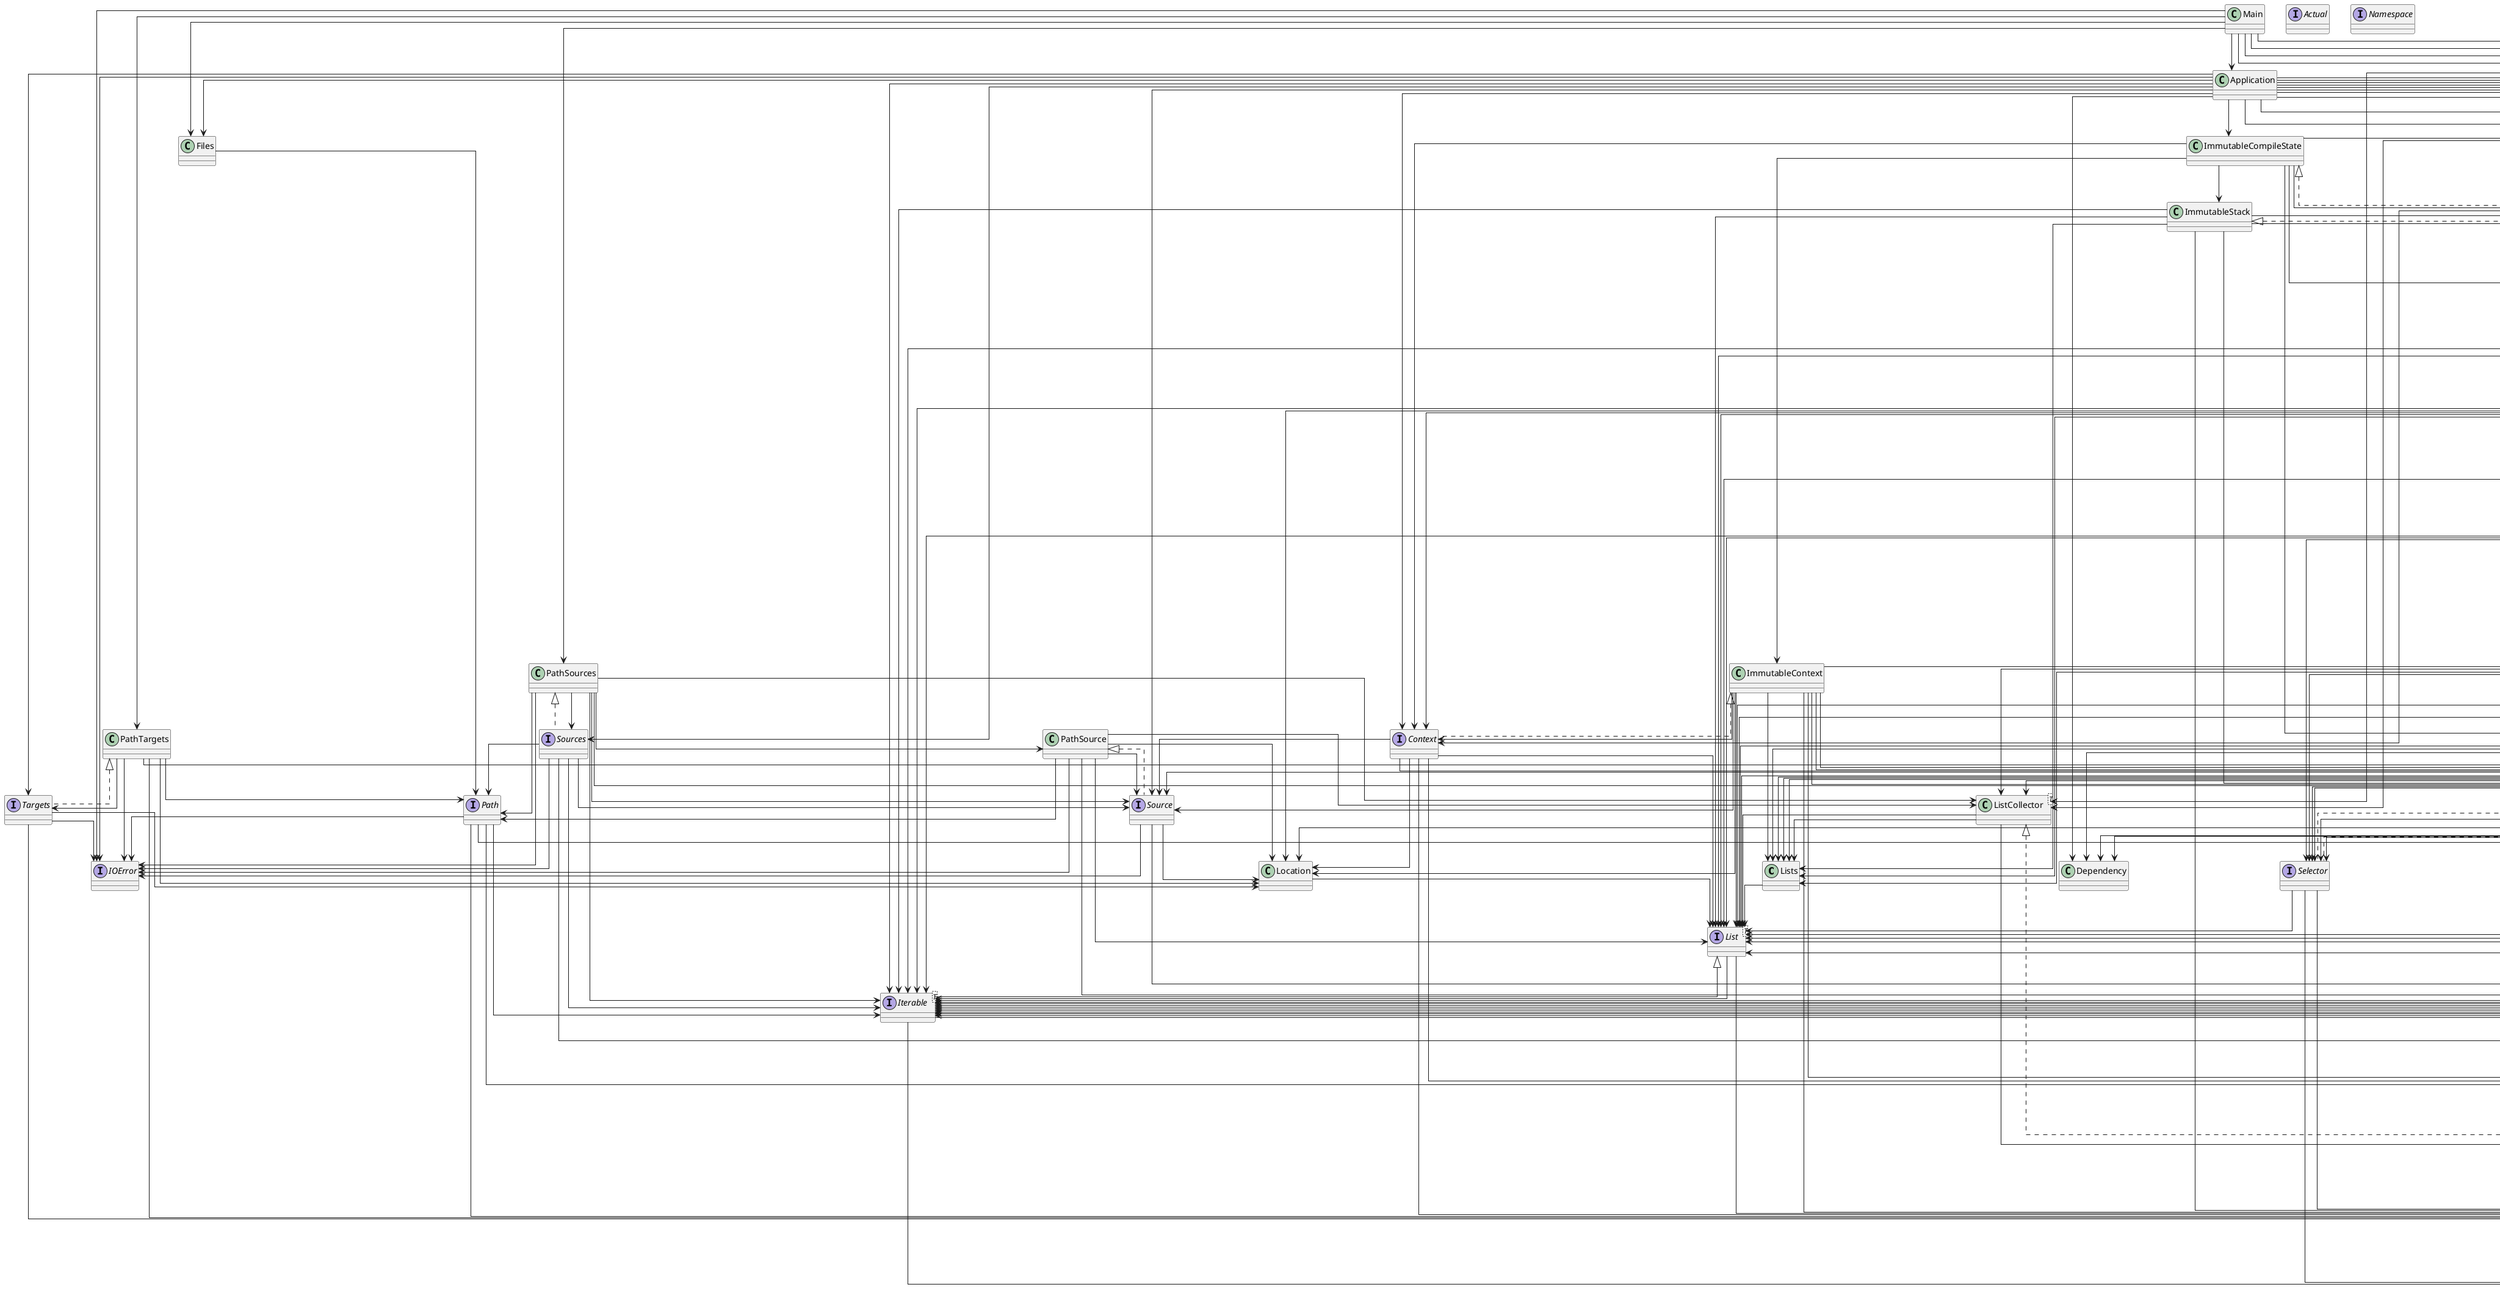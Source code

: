 @startuml
skinparam linetype ortho
class Lists {
}
class Files {
}
interface Actual {
}
interface Namespace {
}
interface Collector<T, C> {
}
class EmptyHead<T> {
}
EmptyHead <|.. Head
class FlatMapHead<T, R> {
}
FlatMapHead <|.. Head
interface Head<T> {
}
class HeadedIter<T> {
}
HeadedIter <|.. Iter
class MapHead<T, R> {
}
MapHead <|.. Head
class RangeHead {
}
RangeHead <|.. Head
class SingleHead<T> {
}
SingleHead <|.. Head
interface Iter<T> {
}
class Iters {
}
class Joiner {
}
Joiner <|.. Collector
interface Iterable<T> {
}
interface List<T> {
}
List <|-- Iterable
class ListCollector<T> {
}
ListCollector <|.. Collector
class Console {
}
interface IOError {
}
interface Path {
}
class None<T> {
}
None <|.. Option
interface Option<T> {
}
class Some<T> {
}
Some <|.. Option
class Err<T, X> {
}
Err <|.. Result
class Ok<T, X> {
}
Ok <|.. Result
interface Result<T, X> {
}
class Characters {
}
class Strings {
}
interface Tuple2<A, B> {
}
class Tuple2Impl<A, B> {
}
Tuple2Impl <|.. Tuple2
class Application {
}
interface CompileState {
}
interface Composable<T, R> {
}
interface Context {
}
class ConstructionCaller {
}
ConstructionCaller <|.. Caller
class ConstructorHeader {
}
ConstructorHeader <|.. MethodHeader
class Definition {
}
interface MethodHeader {
}
interface Parameter {
}
class Dependency {
}
interface Divider {
}
class FoldedDivider {
}
FoldedDivider <|.. Divider
interface DivideState {
}
class DecoratedFolder {
}
DecoratedFolder <|.. Folder
class DelimitedFolder {
}
DelimitedFolder <|.. Folder
interface Folder {
}
class OperatorFolder {
}
OperatorFolder <|.. Folder
class StatementsFolder {
}
StatementsFolder <|.. Folder
class TypeSeparatorFolder {
}
TypeSeparatorFolder <|.. Folder
class ValueFolder {
}
ValueFolder <|.. Folder
class ImmutableCompileState {
}
ImmutableCompileState <|.. CompileState
class ImmutableContext {
}
ImmutableContext <|.. Context
class ImmutableDivideState {
}
ImmutableDivideState <|.. DivideState
class ImmutableRegistry {
}
ImmutableRegistry <|.. Registry
class ImmutableStack {
}
ImmutableStack <|.. Stack
class Import {
}
class FirstLocator {
}
FirstLocator <|.. Locator
class LastLocator {
}
LastLocator <|.. Locator
interface Locator {
}
interface Merger {
}
class StatementsMerger {
}
StatementsMerger <|.. Merger
interface Registry {
}
class OrRule<T> {
}
interface Rule<T> {
}
class FirstSelector {
}
FirstSelector <|.. Selector
class LastSelector {
}
LastSelector <|.. Selector
interface Selector {
}
class FoldingSplitter {
}
FoldingSplitter <|.. Splitter
class LocatingSplitter {
}
LocatingSplitter <|.. Splitter
interface Splitter {
}
interface Stack {
}
class Whitespace {
}
Whitespace <|.. Parameter
class FunctionType {
}
FunctionType <|.. Type
class PrimitiveType {
}
PrimitiveType <|.. Type
class TemplateType {
}
TemplateType <|.. Type
interface Type {
}
class VariadicType {
}
VariadicType <|.. Type
class AccessValue {
}
AccessValue <|.. Value
interface Argument {
}
interface Caller {
}
class Invokable {
}
Invokable <|.. Value
class Lambda {
}
Lambda <|.. Value
class Not {
}
Not <|.. Value
class Operation {
}
Operation <|.. Value
class Placeholder {
}
class StringValue {
}
StringValue <|.. Value
class Symbol {
}
class CompilerUtils {
}
class DefiningCompiler {
}
class DefinitionCompiler {
}
class FieldCompiler {
}
class FunctionSegmentCompiler {
}
class PathSource {
}
PathSource <|.. Source
interface Source {
}
class Location {
}
class Main {
}
class PathSources {
}
PathSources <|.. Sources
class PathTargets {
}
PathTargets <|.. Targets
class Platform {
}
class RootCompiler {
}
interface Sources {
}
class SuffixComposable<T> {
}
SuffixComposable <|.. Composable
interface Targets {
}
class TypeCompiler {
}
class ValueCompiler {
}
Lists --> List
Files --> Path
EmptyHead --> Head
EmptyHead --> Option
EmptyHead --> None
FlatMapHead --> Head
FlatMapHead --> Iter
FlatMapHead --> Option
FlatMapHead --> None
Head --> Option
HeadedIter --> Iter
HeadedIter --> Head
HeadedIter --> Option
HeadedIter --> Collector
HeadedIter --> MapHead
HeadedIter --> Tuple2
HeadedIter --> FlatMapHead
HeadedIter --> EmptyHead
HeadedIter --> Result
HeadedIter --> Ok
HeadedIter --> SingleHead
MapHead --> Head
MapHead --> Option
RangeHead --> Head
RangeHead --> Option
RangeHead --> None
RangeHead --> Some
SingleHead --> Head
SingleHead --> Option
SingleHead --> None
SingleHead --> Some
Iter --> Collector
Iter --> Option
Iter --> Result
Iters --> Iter
Iters --> Option
Iters --> HeadedIter
Iters --> EmptyHead
Iters --> Head
Iters --> SingleHead
Iters --> RangeHead
Joiner --> Option
Joiner --> Collector
Joiner --> None
Joiner --> Some
Iterable --> Iter
Iterable --> Tuple2
List --> Iterable
List --> Option
ListCollector --> List
ListCollector --> Collector
ListCollector --> Lists
Path --> IOError
Path --> Option
Path --> Result
Path --> Iterable
Path --> Iter
None --> Option
None --> Tuple2
None --> Tuple2Impl
Option --> Tuple2
Some --> Option
Some --> None
Some --> Tuple2
Some --> Tuple2Impl
Err --> Result
Err --> Option
Err --> Some
Ok --> Result
Ok --> Option
Ok --> None
Result --> Option
Tuple2Impl --> Tuple2
Application --> Sources
Application --> Targets
Application --> Source
Application --> Joiner
Application --> IOError
Application --> Option
Application --> Platform
Application --> Iterable
Application --> CompileState
Application --> Result
Application --> ImmutableCompileState
Application --> Context
Application --> Files
Application --> Dependency
Application --> Err
Application --> RootCompiler
Application --> Ok
Application --> Import
Application --> Registry
CompileState --> Registry
CompileState --> Context
CompileState --> Stack
Composable --> Option
Context --> Source
Context --> Iter
Context --> Platform
Context --> Option
Context --> Location
Context --> List
ConstructionCaller --> Caller
ConstructionCaller --> Value
ConstructionCaller --> Option
ConstructionCaller --> None
ConstructorHeader --> MethodHeader
Definition --> List
Definition --> Iterable
Definition --> Type
Definition --> Option
Definition --> Some
Definition --> Joiner
Definition --> RootCompiler
Definition --> MethodHeader
Definition --> Strings
Parameter --> Definition
Parameter --> Option
Divider --> Iter
FoldedDivider --> Divider
FoldedDivider --> Folder
FoldedDivider --> Iter
FoldedDivider --> DivideState
FoldedDivider --> Tuple2Impl
DivideState --> Iter
DivideState --> Tuple2
DivideState --> Option
DecoratedFolder --> Folder
DecoratedFolder --> DivideState
DecoratedFolder --> Option
DecoratedFolder --> None
DecoratedFolder --> Tuple2
DecoratedFolder --> Some
DecoratedFolder --> Tuple2Impl
DelimitedFolder --> Folder
DelimitedFolder --> DivideState
Folder --> DivideState
OperatorFolder --> Folder
OperatorFolder --> DivideState
OperatorFolder --> Strings
OperatorFolder --> Tuple2
StatementsFolder --> Folder
StatementsFolder --> DivideState
TypeSeparatorFolder --> Folder
TypeSeparatorFolder --> DivideState
ValueFolder --> Folder
ValueFolder --> DivideState
ImmutableCompileState --> CompileState
ImmutableCompileState --> Context
ImmutableCompileState --> Registry
ImmutableCompileState --> Stack
ImmutableCompileState --> ImmutableContext
ImmutableCompileState --> ImmutableRegistry
ImmutableCompileState --> ImmutableStack
ImmutableContext --> Context
ImmutableContext --> Platform
ImmutableContext --> Option
ImmutableContext --> Location
ImmutableContext --> Source
ImmutableContext --> List
ImmutableContext --> None
ImmutableContext --> Lists
ImmutableContext --> Iter
ImmutableContext --> Strings
ImmutableContext --> Some
ImmutableDivideState --> DivideState
ImmutableDivideState --> List
ImmutableDivideState --> Iter
ImmutableDivideState --> Tuple2
ImmutableDivideState --> Option
ImmutableDivideState --> Strings
ImmutableDivideState --> None
ImmutableDivideState --> Some
ImmutableDivideState --> Tuple2Impl
ImmutableRegistry --> Registry
ImmutableRegistry --> Import
ImmutableRegistry --> List
ImmutableRegistry --> Dependency
ImmutableRegistry --> Lists
ImmutableRegistry --> Iter
ImmutableStack --> Stack
ImmutableStack --> List
ImmutableStack --> Definition
ImmutableStack --> Lists
ImmutableStack --> Option
ImmutableStack --> Strings
ImmutableStack --> Iterable
Import --> Iterable
Import --> Joiner
Import --> Strings
FirstLocator --> Locator
LastLocator --> Locator
StatementsMerger --> Merger
Registry --> Dependency
Registry --> Iter
Registry --> Import
OrRule --> Rule
OrRule --> Iterable
Rule --> CompileState
Rule --> Tuple2
Rule --> Option
FirstSelector --> Selector
FirstSelector --> Tuple2
FirstSelector --> Option
FirstSelector --> List
FirstSelector --> Joiner
FirstSelector --> Some
FirstSelector --> Tuple2Impl
LastSelector --> Selector
LastSelector --> Tuple2
LastSelector --> Option
LastSelector --> List
LastSelector --> Joiner
LastSelector --> Some
LastSelector --> Tuple2Impl
Selector --> Tuple2
Selector --> Option
Selector --> List
FoldingSplitter --> Splitter
FoldingSplitter --> Folder
FoldingSplitter --> Selector
FoldingSplitter --> Tuple2
FoldingSplitter --> Option
FoldingSplitter --> FoldedDivider
FoldingSplitter --> DecoratedFolder
FoldingSplitter --> ListCollector
FoldingSplitter --> None
LocatingSplitter --> Splitter
LocatingSplitter --> Locator
LocatingSplitter --> Tuple2
LocatingSplitter --> Option
LocatingSplitter --> None
LocatingSplitter --> Strings
LocatingSplitter --> Some
LocatingSplitter --> Tuple2Impl
Splitter --> Tuple2
Splitter --> Option
Stack --> Option
Stack --> Definition
Stack --> Iterable
Whitespace --> Parameter
Whitespace --> Definition
Whitespace --> Option
Whitespace --> None
FunctionType --> Type
FunctionType --> Iterable
FunctionType --> Tuple2
FunctionType --> Joiner
PrimitiveType --> Type
TemplateType --> Type
TemplateType --> Iterable
TemplateType --> CompilerUtils
VariadicType --> Type
AccessValue --> Value
AccessValue --> Option
AccessValue --> Some
AccessValue --> Type
AccessValue --> CompileState
AccessValue --> PrimitiveType
AccessValue --> None
Argument --> Value
Argument --> Option
Caller --> Value
Caller --> Option
Invokable --> Value
Invokable --> Caller
Invokable --> Iterable
Invokable --> Joiner
Invokable --> Option
Invokable --> Some
Invokable --> None
Invokable --> Type
Invokable --> CompileState
Invokable --> PrimitiveType
Lambda --> Value
Lambda --> Definition
Lambda --> Iterable
Lambda --> Joiner
Lambda --> Option
Lambda --> Some
Lambda --> None
Lambda --> Type
Lambda --> CompileState
Lambda --> PrimitiveType
Not --> Value
Not --> Option
Not --> Some
Not --> None
Not --> Type
Not --> CompileState
Not --> PrimitiveType
Operation --> Value
Operation --> Option
Operation --> Some
Operation --> None
Operation --> Type
Operation --> CompileState
Operation --> PrimitiveType
Placeholder --> CompilerUtils
Placeholder --> Value
Placeholder --> Option
Placeholder --> None
Placeholder --> Definition
Placeholder --> Type
Placeholder --> CompileState
Placeholder --> PrimitiveType
StringValue --> Value
StringValue --> Option
StringValue --> Some
StringValue --> None
StringValue --> Type
StringValue --> CompileState
StringValue --> PrimitiveType
Symbol --> Type
Symbol --> CompileState
Symbol --> Definition
Symbol --> PrimitiveType
Symbol --> Value
Symbol --> Option
Symbol --> Some
Symbol --> None
CompilerUtils --> CompileState
CompilerUtils --> Tuple2
CompilerUtils --> StatementsFolder
CompilerUtils --> StatementsMerger
CompilerUtils --> Folder
CompilerUtils --> Merger
CompilerUtils --> Some
CompilerUtils --> List
CompilerUtils --> Tuple2Impl
CompilerUtils --> Lists
CompilerUtils --> Iterable
CompilerUtils --> Option
CompilerUtils --> Rule
CompilerUtils --> FoldedDivider
CompilerUtils --> DecoratedFolder
CompilerUtils --> OrRule
CompilerUtils --> Iters
CompilerUtils --> None
CompilerUtils --> Strings
CompilerUtils --> Whitespace
CompilerUtils --> ValueFolder
CompilerUtils --> LocatingSplitter
CompilerUtils --> LastLocator
CompilerUtils --> Composable
CompilerUtils --> SuffixComposable
CompilerUtils --> Splitter
CompilerUtils --> ListCollector
DefiningCompiler --> Definition
DefiningCompiler --> Iterable
DefiningCompiler --> Parameter
DefiningCompiler --> Iters
DefiningCompiler --> ListCollector
DefiningCompiler --> CompileState
DefiningCompiler --> List
DefiningCompiler --> Tuple2
DefiningCompiler --> CompilerUtils
DefiningCompiler --> Some
DefiningCompiler --> Tuple2Impl
DefiningCompiler --> Placeholder
DefiningCompiler --> Option
DefiningCompiler --> Whitespace
DefiningCompiler --> Strings
DefiningCompiler --> LastSelector
DefiningCompiler --> Selector
DefiningCompiler --> FoldingSplitter
DefiningCompiler --> TypeSeparatorFolder
DefiningCompiler --> Lists
DefiningCompiler --> FoldedDivider
DefiningCompiler --> DecoratedFolder
DefiningCompiler --> DivideState
DefiningCompiler --> DelimitedFolder
DefiningCompiler --> LocatingSplitter
DefiningCompiler --> FirstLocator
DefiningCompiler --> TypeCompiler
DefiningCompiler --> Type
DefiningCompiler --> Joiner
DefiningCompiler --> ValueFolder
DefinitionCompiler --> Definition
DefinitionCompiler --> Iterable
DefinitionCompiler --> Parameter
DefinitionCompiler --> Iters
DefinitionCompiler --> ListCollector
DefinitionCompiler --> Joiner
DefinitionCompiler --> CompileState
DefinitionCompiler --> List
DefinitionCompiler --> Tuple2
DefinitionCompiler --> CompilerUtils
DefinitionCompiler --> Some
DefinitionCompiler --> DefiningCompiler
FieldCompiler --> CompileState
FieldCompiler --> Tuple2
FieldCompiler --> Option
FieldCompiler --> CompilerUtils
FieldCompiler --> LocatingSplitter
FieldCompiler --> FirstLocator
FieldCompiler --> Strings
FieldCompiler --> ConstructorHeader
FieldCompiler --> None
FieldCompiler --> DefiningCompiler
FieldCompiler --> Definition
FieldCompiler --> MethodHeader
FieldCompiler --> Joiner
FieldCompiler --> Some
FieldCompiler --> Tuple2Impl
FieldCompiler --> FunctionSegmentCompiler
FieldCompiler --> Stack
FieldCompiler --> Parameter
FieldCompiler --> ValueCompiler
FieldCompiler --> List
FieldCompiler --> Value
FunctionSegmentCompiler --> CompileState
FunctionSegmentCompiler --> Tuple2
FunctionSegmentCompiler --> Option
FunctionSegmentCompiler --> Strings
FunctionSegmentCompiler --> Some
FunctionSegmentCompiler --> Tuple2Impl
FunctionSegmentCompiler --> None
FunctionSegmentCompiler --> CompilerUtils
FunctionSegmentCompiler --> LastSelector
FunctionSegmentCompiler --> Selector
FunctionSegmentCompiler --> FoldingSplitter
FunctionSegmentCompiler --> DivideState
FunctionSegmentCompiler --> OrRule
FunctionSegmentCompiler --> Lists
FunctionSegmentCompiler --> Rule
FunctionSegmentCompiler --> ValueCompiler
FunctionSegmentCompiler --> Value
FunctionSegmentCompiler --> LocatingSplitter
FunctionSegmentCompiler --> FirstLocator
FunctionSegmentCompiler --> DefiningCompiler
FunctionSegmentCompiler --> Definition
PathSource --> Source
PathSource --> Path
PathSource --> IOError
PathSource --> Result
PathSource --> List
PathSource --> ListCollector
PathSource --> Location
Source --> IOError
Source --> Result
Source --> Location
Location --> List
Main --> Files
Main --> PathSources
Main --> PathTargets
Main --> Application
Main --> IOError
Main --> Console
Main --> Option
Main --> Iters
Main --> Platform
PathSources --> Sources
PathSources --> Path
PathSources --> Source
PathSources --> Iterable
PathSources --> IOError
PathSources --> Result
PathSources --> PathSource
PathSources --> ListCollector
PathTargets --> Targets
PathTargets --> Path
PathTargets --> IOError
PathTargets --> Option
PathTargets --> None
PathTargets --> Location
RootCompiler --> CompileState
RootCompiler --> Tuple2
RootCompiler --> CompilerUtils
RootCompiler --> Lists
RootCompiler --> Rule
RootCompiler --> LocatingSplitter
RootCompiler --> FirstLocator
RootCompiler --> Strings
RootCompiler --> DefiningCompiler
RootCompiler --> Some
RootCompiler --> Tuple2Impl
RootCompiler --> Option
RootCompiler --> List
RootCompiler --> TypeCompiler
RootCompiler --> Type
RootCompiler --> None
RootCompiler --> Iterable
RootCompiler --> Definition
RootCompiler --> ValueCompiler
RootCompiler --> Stack
RootCompiler --> Joiner
RootCompiler --> Platform
RootCompiler --> Registry
RootCompiler --> FieldCompiler
RootCompiler --> Value
RootCompiler --> OrRule
RootCompiler --> Location
RootCompiler --> Context
Sources --> Source
Sources --> Iterable
Sources --> IOError
Sources --> Result
Sources --> Path
SuffixComposable --> Composable
SuffixComposable --> Option
SuffixComposable --> None
SuffixComposable --> Strings
Targets --> IOError
Targets --> Option
Targets --> Location
TypeCompiler --> CompileState
TypeCompiler --> Tuple2
TypeCompiler --> Option
TypeCompiler --> Type
TypeCompiler --> Tuple2Impl
TypeCompiler --> CompilerUtils
TypeCompiler --> OrRule
TypeCompiler --> Lists
TypeCompiler --> Strings
TypeCompiler --> Some
TypeCompiler --> VariadicType
TypeCompiler --> ValueCompiler
TypeCompiler --> Symbol
TypeCompiler --> None
TypeCompiler --> PrimitiveType
TypeCompiler --> LocatingSplitter
TypeCompiler --> FirstLocator
TypeCompiler --> TemplateType
TypeCompiler --> List
TypeCompiler --> FunctionType
TypeCompiler --> Placeholder
TypeCompiler --> Location
TypeCompiler --> Import
TypeCompiler --> Registry
TypeCompiler --> Source
TypeCompiler --> Platform
TypeCompiler --> Dependency
ValueCompiler --> CompileState
ValueCompiler --> Tuple2Impl
ValueCompiler --> Value
ValueCompiler --> Tuple2
ValueCompiler --> CompilerUtils
ValueCompiler --> Option
ValueCompiler --> Strings
ValueCompiler --> LastSelector
ValueCompiler --> Selector
ValueCompiler --> FoldingSplitter
ValueCompiler --> DivideState
ValueCompiler --> TypeCompiler
ValueCompiler --> ConstructionCaller
ValueCompiler --> RootCompiler
ValueCompiler --> Rule
ValueCompiler --> Some
ValueCompiler --> StringValue
ValueCompiler --> Not
ValueCompiler --> LocatingSplitter
ValueCompiler --> FirstLocator
ValueCompiler --> DefiningCompiler
ValueCompiler --> Parameter
ValueCompiler --> List
ValueCompiler --> Definition
ValueCompiler --> Iterable
ValueCompiler --> FunctionSegmentCompiler
ValueCompiler --> Stack
ValueCompiler --> Lambda
ValueCompiler --> None
ValueCompiler --> AccessValue
ValueCompiler --> OperatorFolder
ValueCompiler --> FirstSelector
ValueCompiler --> Operation
ValueCompiler --> Symbol
ValueCompiler --> HeadedIter
ValueCompiler --> RangeHead
ValueCompiler --> Characters
ValueCompiler --> Type
ValueCompiler --> Argument
ValueCompiler --> Caller
ValueCompiler --> Invokable
@enduml